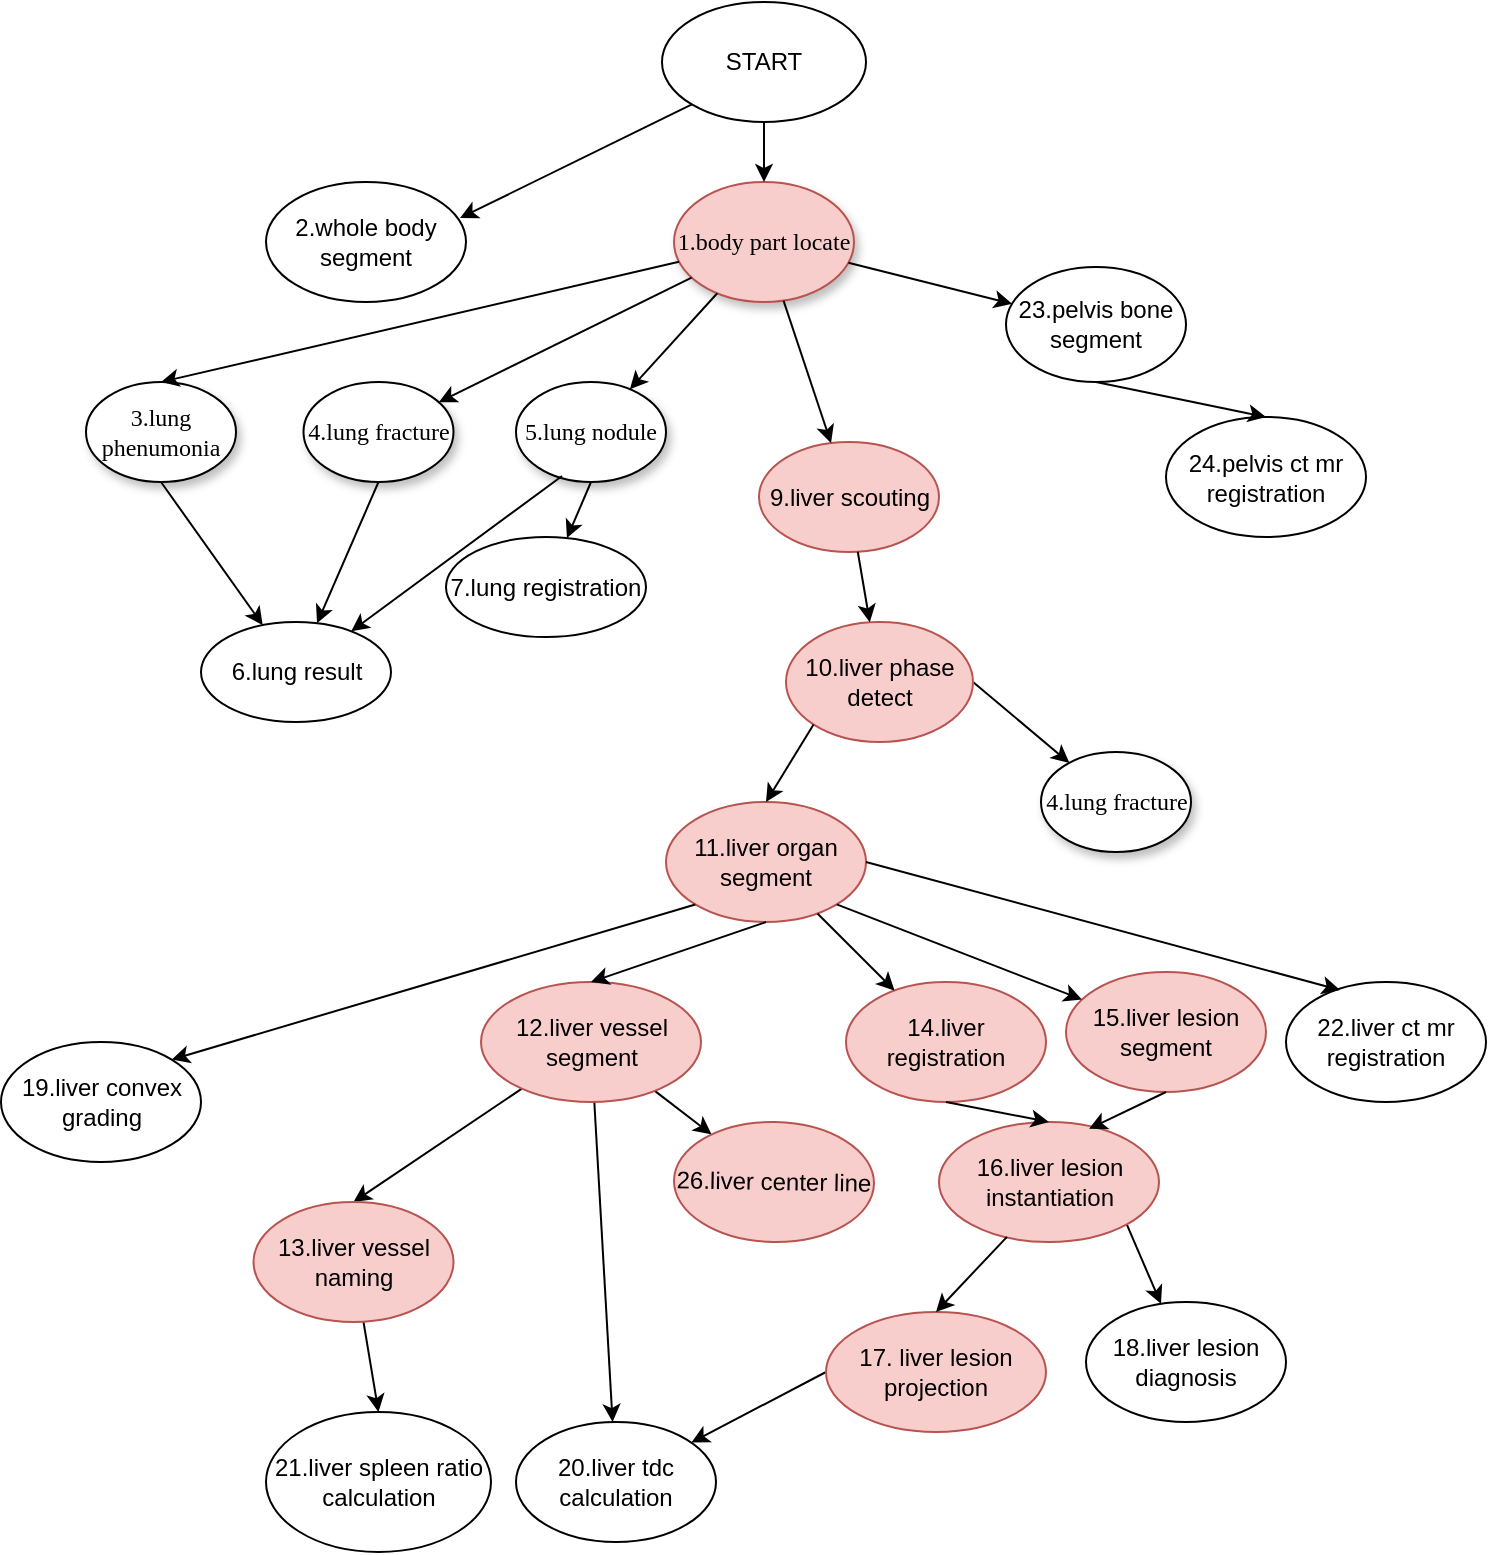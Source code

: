 <mxfile version="14.7.4" type="github">
  <diagram name="Page-1" id="42789a77-a242-8287-6e28-9cd8cfd52e62">
    <mxGraphModel dx="1359" dy="777" grid="1" gridSize="10" guides="1" tooltips="1" connect="1" arrows="1" fold="1" page="1" pageScale="1" pageWidth="1100" pageHeight="850" background="#ffffff" math="0" shadow="0">
      <root>
        <mxCell id="0" />
        <mxCell id="1" parent="0" />
        <mxCell id="1ea317790d2ca983-1" value="1.body part locate" style="ellipse;whiteSpace=wrap;html=1;rounded=0;shadow=1;comic=0;labelBackgroundColor=none;strokeWidth=1;fontFamily=Verdana;fontSize=12;align=center;fillColor=#f8cecc;strokeColor=#b85450;" parent="1" vertex="1">
          <mxGeometry x="414" y="90" width="90" height="60" as="geometry" />
        </mxCell>
        <mxCell id="1ea317790d2ca983-2" value="&lt;span&gt;4.lung fracture&lt;/span&gt;" style="ellipse;whiteSpace=wrap;html=1;rounded=0;shadow=1;comic=0;labelBackgroundColor=none;strokeWidth=1;fontFamily=Verdana;fontSize=12;align=center;" parent="1" vertex="1">
          <mxGeometry x="228.75" y="190" width="75" height="50" as="geometry" />
        </mxCell>
        <mxCell id="1ea317790d2ca983-3" value="&lt;span&gt;5.lung nodule&lt;/span&gt;" style="ellipse;whiteSpace=wrap;html=1;rounded=0;shadow=1;comic=0;labelBackgroundColor=none;strokeWidth=1;fontFamily=Verdana;fontSize=12;align=center;" parent="1" vertex="1">
          <mxGeometry x="335" y="190" width="75" height="50" as="geometry" />
        </mxCell>
        <mxCell id="1ea317790d2ca983-9" value="3.lung phenumonia" style="ellipse;whiteSpace=wrap;html=1;rounded=0;shadow=1;comic=0;labelBackgroundColor=none;strokeWidth=1;fontFamily=Verdana;fontSize=12;align=center;" parent="1" vertex="1">
          <mxGeometry x="120" y="190" width="75" height="50" as="geometry" />
        </mxCell>
        <mxCell id="E7qCEXml-a51oX7vlCE2-1" value="2.whole body segment" style="ellipse;whiteSpace=wrap;html=1;" parent="1" vertex="1">
          <mxGeometry x="210" y="90" width="100" height="60" as="geometry" />
        </mxCell>
        <mxCell id="E7qCEXml-a51oX7vlCE2-6" value="START" style="ellipse;whiteSpace=wrap;html=1;" parent="1" vertex="1">
          <mxGeometry x="408" width="102" height="60" as="geometry" />
        </mxCell>
        <mxCell id="E7qCEXml-a51oX7vlCE2-11" value="6.lung result" style="ellipse;whiteSpace=wrap;html=1;" parent="1" vertex="1">
          <mxGeometry x="177.5" y="310" width="95" height="50" as="geometry" />
        </mxCell>
        <mxCell id="E7qCEXml-a51oX7vlCE2-13" value="" style="endArrow=classic;html=1;" parent="1" source="E7qCEXml-a51oX7vlCE2-6" target="1ea317790d2ca983-1" edge="1">
          <mxGeometry width="50" height="50" relative="1" as="geometry">
            <mxPoint x="520" y="370" as="sourcePoint" />
            <mxPoint x="570" y="320" as="targetPoint" />
          </mxGeometry>
        </mxCell>
        <mxCell id="E7qCEXml-a51oX7vlCE2-18" value="" style="endArrow=classic;html=1;exitX=0.5;exitY=1;exitDx=0;exitDy=0;" parent="1" source="1ea317790d2ca983-9" target="E7qCEXml-a51oX7vlCE2-11" edge="1">
          <mxGeometry width="50" height="50" relative="1" as="geometry">
            <mxPoint x="520" y="370" as="sourcePoint" />
            <mxPoint x="570" y="320" as="targetPoint" />
          </mxGeometry>
        </mxCell>
        <mxCell id="E7qCEXml-a51oX7vlCE2-19" value="" style="endArrow=classic;html=1;exitX=0.5;exitY=1;exitDx=0;exitDy=0;" parent="1" source="1ea317790d2ca983-2" target="E7qCEXml-a51oX7vlCE2-11" edge="1">
          <mxGeometry width="50" height="50" relative="1" as="geometry">
            <mxPoint x="520" y="370" as="sourcePoint" />
            <mxPoint x="570" y="320" as="targetPoint" />
          </mxGeometry>
        </mxCell>
        <mxCell id="E7qCEXml-a51oX7vlCE2-20" value="" style="endArrow=classic;html=1;exitX=0.307;exitY=0.94;exitDx=0;exitDy=0;exitPerimeter=0;" parent="1" source="1ea317790d2ca983-3" target="E7qCEXml-a51oX7vlCE2-11" edge="1">
          <mxGeometry width="50" height="50" relative="1" as="geometry">
            <mxPoint x="520" y="370" as="sourcePoint" />
            <mxPoint x="570" y="320" as="targetPoint" />
          </mxGeometry>
        </mxCell>
        <mxCell id="E7qCEXml-a51oX7vlCE2-22" value="" style="endArrow=classic;html=1;exitX=0.5;exitY=1;exitDx=0;exitDy=0;" parent="1" source="1ea317790d2ca983-3" target="E7qCEXml-a51oX7vlCE2-23" edge="1">
          <mxGeometry width="50" height="50" relative="1" as="geometry">
            <mxPoint x="510" y="270" as="sourcePoint" />
            <mxPoint x="570" y="320" as="targetPoint" />
          </mxGeometry>
        </mxCell>
        <mxCell id="E7qCEXml-a51oX7vlCE2-23" value="7.lung registration" style="ellipse;whiteSpace=wrap;html=1;" parent="1" vertex="1">
          <mxGeometry x="300" y="267.5" width="100" height="50" as="geometry" />
        </mxCell>
        <mxCell id="E7qCEXml-a51oX7vlCE2-34" value="" style="endArrow=classic;html=1;entryX=0.5;entryY=0;entryDx=0;entryDy=0;" parent="1" source="1ea317790d2ca983-1" target="1ea317790d2ca983-9" edge="1">
          <mxGeometry width="50" height="50" relative="1" as="geometry">
            <mxPoint x="520" y="370" as="sourcePoint" />
            <mxPoint x="570" y="320" as="targetPoint" />
          </mxGeometry>
        </mxCell>
        <mxCell id="E7qCEXml-a51oX7vlCE2-35" value="" style="endArrow=classic;html=1;" parent="1" source="1ea317790d2ca983-1" target="1ea317790d2ca983-2" edge="1">
          <mxGeometry width="50" height="50" relative="1" as="geometry">
            <mxPoint x="520" y="370" as="sourcePoint" />
            <mxPoint x="570" y="320" as="targetPoint" />
          </mxGeometry>
        </mxCell>
        <mxCell id="E7qCEXml-a51oX7vlCE2-36" value="9.liver scouting" style="ellipse;whiteSpace=wrap;html=1;fillColor=#f8cecc;strokeColor=#b85450;" parent="1" vertex="1">
          <mxGeometry x="456.5" y="220" width="90" height="55" as="geometry" />
        </mxCell>
        <mxCell id="E7qCEXml-a51oX7vlCE2-40" value="" style="endArrow=classic;html=1;entryX=0.97;entryY=0.3;entryDx=0;entryDy=0;entryPerimeter=0;exitX=0;exitY=1;exitDx=0;exitDy=0;" parent="1" source="E7qCEXml-a51oX7vlCE2-6" target="E7qCEXml-a51oX7vlCE2-1" edge="1">
          <mxGeometry width="50" height="50" relative="1" as="geometry">
            <mxPoint x="430" y="48" as="sourcePoint" />
            <mxPoint x="610" y="230" as="targetPoint" />
          </mxGeometry>
        </mxCell>
        <mxCell id="E7qCEXml-a51oX7vlCE2-43" value="" style="endArrow=classic;html=1;" parent="1" source="1ea317790d2ca983-1" target="1ea317790d2ca983-3" edge="1">
          <mxGeometry width="50" height="50" relative="1" as="geometry">
            <mxPoint x="520" y="370" as="sourcePoint" />
            <mxPoint x="570" y="320" as="targetPoint" />
          </mxGeometry>
        </mxCell>
        <mxCell id="E7qCEXml-a51oX7vlCE2-44" value="" style="endArrow=classic;html=1;" parent="1" source="1ea317790d2ca983-1" target="E7qCEXml-a51oX7vlCE2-36" edge="1">
          <mxGeometry width="50" height="50" relative="1" as="geometry">
            <mxPoint x="520" y="370" as="sourcePoint" />
            <mxPoint x="570" y="320" as="targetPoint" />
          </mxGeometry>
        </mxCell>
        <mxCell id="5_JmjyVL1ZinbIajblGN-1" style="rounded=0;orthogonalLoop=1;jettySize=auto;html=1;exitX=1;exitY=0.5;exitDx=0;exitDy=0;" parent="1" source="E7qCEXml-a51oX7vlCE2-45" target="_9MSTqD4jc4uetIKMzi9-1" edge="1">
          <mxGeometry relative="1" as="geometry" />
        </mxCell>
        <mxCell id="E7qCEXml-a51oX7vlCE2-45" value="10.liver phase detect" style="ellipse;whiteSpace=wrap;html=1;fillColor=#f8cecc;strokeColor=#b85450;" parent="1" vertex="1">
          <mxGeometry x="470" y="310" width="93.5" height="60" as="geometry" />
        </mxCell>
        <mxCell id="E7qCEXml-a51oX7vlCE2-46" value="" style="endArrow=classic;html=1;" parent="1" source="E7qCEXml-a51oX7vlCE2-36" target="E7qCEXml-a51oX7vlCE2-45" edge="1">
          <mxGeometry width="50" height="50" relative="1" as="geometry">
            <mxPoint x="520" y="370" as="sourcePoint" />
            <mxPoint x="570" y="320" as="targetPoint" />
          </mxGeometry>
        </mxCell>
        <mxCell id="E7qCEXml-a51oX7vlCE2-47" value="11.liver organ segment" style="ellipse;whiteSpace=wrap;html=1;fillColor=#f8cecc;strokeColor=#b85450;" parent="1" vertex="1">
          <mxGeometry x="410" y="400" width="100" height="60" as="geometry" />
        </mxCell>
        <mxCell id="E7qCEXml-a51oX7vlCE2-50" value="" style="endArrow=classic;html=1;entryX=0.5;entryY=0;entryDx=0;entryDy=0;exitX=0;exitY=1;exitDx=0;exitDy=0;" parent="1" source="E7qCEXml-a51oX7vlCE2-45" target="E7qCEXml-a51oX7vlCE2-47" edge="1">
          <mxGeometry width="50" height="50" relative="1" as="geometry">
            <mxPoint x="590" y="400" as="sourcePoint" />
            <mxPoint x="470" y="410" as="targetPoint" />
          </mxGeometry>
        </mxCell>
        <mxCell id="uME0hAM4aX24SPmoG4YC-3" style="rounded=0;orthogonalLoop=1;jettySize=auto;html=1;" parent="1" source="E7qCEXml-a51oX7vlCE2-51" target="uME0hAM4aX24SPmoG4YC-2" edge="1">
          <mxGeometry relative="1" as="geometry" />
        </mxCell>
        <mxCell id="_9MSTqD4jc4uetIKMzi9-3" style="edgeStyle=none;rounded=0;orthogonalLoop=1;jettySize=auto;html=1;" parent="1" source="E7qCEXml-a51oX7vlCE2-51" target="E7qCEXml-a51oX7vlCE2-69" edge="1">
          <mxGeometry relative="1" as="geometry" />
        </mxCell>
        <mxCell id="_9MSTqD4jc4uetIKMzi9-5" style="edgeStyle=none;rounded=0;orthogonalLoop=1;jettySize=auto;html=1;entryX=0.5;entryY=0;entryDx=0;entryDy=0;" parent="1" source="E7qCEXml-a51oX7vlCE2-51" target="E7qCEXml-a51oX7vlCE2-53" edge="1">
          <mxGeometry relative="1" as="geometry" />
        </mxCell>
        <mxCell id="E7qCEXml-a51oX7vlCE2-51" value="12.liver vessel segment" style="ellipse;whiteSpace=wrap;html=1;fillColor=#f8cecc;strokeColor=#b85450;" parent="1" vertex="1">
          <mxGeometry x="317.5" y="490" width="110" height="60" as="geometry" />
        </mxCell>
        <mxCell id="E7qCEXml-a51oX7vlCE2-52" value="" style="endArrow=classic;html=1;entryX=0.5;entryY=0;entryDx=0;entryDy=0;exitX=0.5;exitY=1;exitDx=0;exitDy=0;" parent="1" source="E7qCEXml-a51oX7vlCE2-47" target="E7qCEXml-a51oX7vlCE2-51" edge="1">
          <mxGeometry width="50" height="50" relative="1" as="geometry">
            <mxPoint x="520" y="480" as="sourcePoint" />
            <mxPoint x="570" y="430" as="targetPoint" />
          </mxGeometry>
        </mxCell>
        <mxCell id="_9MSTqD4jc4uetIKMzi9-6" style="edgeStyle=none;rounded=0;orthogonalLoop=1;jettySize=auto;html=1;entryX=0.5;entryY=0;entryDx=0;entryDy=0;" parent="1" source="E7qCEXml-a51oX7vlCE2-53" target="E7qCEXml-a51oX7vlCE2-78" edge="1">
          <mxGeometry relative="1" as="geometry" />
        </mxCell>
        <mxCell id="E7qCEXml-a51oX7vlCE2-53" value="13.liver vessel naming" style="ellipse;whiteSpace=wrap;html=1;fillColor=#f8cecc;strokeColor=#b85450;" parent="1" vertex="1">
          <mxGeometry x="203.75" y="600" width="100" height="60" as="geometry" />
        </mxCell>
        <mxCell id="E7qCEXml-a51oX7vlCE2-55" value="14.liver registration" style="ellipse;whiteSpace=wrap;html=1;fillColor=#f8cecc;strokeColor=#b85450;" parent="1" vertex="1">
          <mxGeometry x="500" y="490" width="100" height="60" as="geometry" />
        </mxCell>
        <mxCell id="E7qCEXml-a51oX7vlCE2-58" value="" style="endArrow=classic;html=1;" parent="1" source="E7qCEXml-a51oX7vlCE2-47" target="E7qCEXml-a51oX7vlCE2-55" edge="1">
          <mxGeometry width="50" height="50" relative="1" as="geometry">
            <mxPoint x="520" y="640" as="sourcePoint" />
            <mxPoint x="570" y="590" as="targetPoint" />
          </mxGeometry>
        </mxCell>
        <mxCell id="E7qCEXml-a51oX7vlCE2-59" value="15.liver lesion segment" style="ellipse;whiteSpace=wrap;html=1;fillColor=#f8cecc;strokeColor=#b85450;" parent="1" vertex="1">
          <mxGeometry x="610" y="485" width="100" height="60" as="geometry" />
        </mxCell>
        <mxCell id="E7qCEXml-a51oX7vlCE2-60" value="" style="endArrow=classic;html=1;exitX=1;exitY=1;exitDx=0;exitDy=0;" parent="1" source="E7qCEXml-a51oX7vlCE2-47" target="E7qCEXml-a51oX7vlCE2-59" edge="1">
          <mxGeometry width="50" height="50" relative="1" as="geometry">
            <mxPoint x="520" y="640" as="sourcePoint" />
            <mxPoint x="570" y="590" as="targetPoint" />
          </mxGeometry>
        </mxCell>
        <mxCell id="GINKurjGJZbwQ9dIIqyE-2" style="rounded=0;orthogonalLoop=1;jettySize=auto;html=1;exitX=1;exitY=1;exitDx=0;exitDy=0;" parent="1" source="E7qCEXml-a51oX7vlCE2-61" target="E7qCEXml-a51oX7vlCE2-66" edge="1">
          <mxGeometry relative="1" as="geometry" />
        </mxCell>
        <mxCell id="E7qCEXml-a51oX7vlCE2-61" value="16.liver lesion instantiation" style="ellipse;whiteSpace=wrap;html=1;fillColor=#f8cecc;strokeColor=#b85450;" parent="1" vertex="1">
          <mxGeometry x="546.5" y="560" width="110" height="60" as="geometry" />
        </mxCell>
        <mxCell id="E7qCEXml-a51oX7vlCE2-62" value="" style="endArrow=classic;html=1;exitX=0.5;exitY=1;exitDx=0;exitDy=0;entryX=0.5;entryY=0;entryDx=0;entryDy=0;" parent="1" source="E7qCEXml-a51oX7vlCE2-55" target="E7qCEXml-a51oX7vlCE2-61" edge="1">
          <mxGeometry width="50" height="50" relative="1" as="geometry">
            <mxPoint x="520" y="530" as="sourcePoint" />
            <mxPoint x="570" y="480" as="targetPoint" />
          </mxGeometry>
        </mxCell>
        <mxCell id="E7qCEXml-a51oX7vlCE2-63" value="" style="endArrow=classic;html=1;exitX=0.5;exitY=1;exitDx=0;exitDy=0;entryX=0.682;entryY=0.057;entryDx=0;entryDy=0;entryPerimeter=0;" parent="1" source="E7qCEXml-a51oX7vlCE2-59" target="E7qCEXml-a51oX7vlCE2-61" edge="1">
          <mxGeometry width="50" height="50" relative="1" as="geometry">
            <mxPoint x="520" y="530" as="sourcePoint" />
            <mxPoint x="570" y="480" as="targetPoint" />
          </mxGeometry>
        </mxCell>
        <mxCell id="_9MSTqD4jc4uetIKMzi9-2" style="rounded=0;orthogonalLoop=1;jettySize=auto;html=1;exitX=0;exitY=0.5;exitDx=0;exitDy=0;" parent="1" source="E7qCEXml-a51oX7vlCE2-64" target="E7qCEXml-a51oX7vlCE2-69" edge="1">
          <mxGeometry relative="1" as="geometry" />
        </mxCell>
        <mxCell id="E7qCEXml-a51oX7vlCE2-64" value="17. liver lesion projection" style="ellipse;whiteSpace=wrap;html=1;fillColor=#f8cecc;strokeColor=#b85450;" parent="1" vertex="1">
          <mxGeometry x="490" y="655" width="110" height="60" as="geometry" />
        </mxCell>
        <mxCell id="E7qCEXml-a51oX7vlCE2-65" value="" style="endArrow=classic;html=1;exitX=0.309;exitY=0.957;exitDx=0;exitDy=0;entryX=0.5;entryY=0;entryDx=0;entryDy=0;exitPerimeter=0;" parent="1" source="E7qCEXml-a51oX7vlCE2-61" target="E7qCEXml-a51oX7vlCE2-64" edge="1">
          <mxGeometry width="50" height="50" relative="1" as="geometry">
            <mxPoint x="520" y="790" as="sourcePoint" />
            <mxPoint x="570" y="740" as="targetPoint" />
          </mxGeometry>
        </mxCell>
        <mxCell id="E7qCEXml-a51oX7vlCE2-66" value="18.liver lesion diagnosis" style="ellipse;whiteSpace=wrap;html=1;" parent="1" vertex="1">
          <mxGeometry x="620" y="650" width="100" height="60" as="geometry" />
        </mxCell>
        <mxCell id="E7qCEXml-a51oX7vlCE2-68" value="19.liver convex grading" style="ellipse;whiteSpace=wrap;html=1;" parent="1" vertex="1">
          <mxGeometry x="77.5" y="520" width="100" height="60" as="geometry" />
        </mxCell>
        <mxCell id="E7qCEXml-a51oX7vlCE2-69" value="20.liver tdc calculation" style="ellipse;whiteSpace=wrap;html=1;" parent="1" vertex="1">
          <mxGeometry x="335" y="710" width="100" height="60" as="geometry" />
        </mxCell>
        <mxCell id="E7qCEXml-a51oX7vlCE2-70" value="22.liver ct mr registration" style="ellipse;whiteSpace=wrap;html=1;" parent="1" vertex="1">
          <mxGeometry x="720" y="490" width="100" height="60" as="geometry" />
        </mxCell>
        <mxCell id="E7qCEXml-a51oX7vlCE2-71" value="23.pelvis bone segment" style="ellipse;whiteSpace=wrap;html=1;" parent="1" vertex="1">
          <mxGeometry x="580" y="132.5" width="90" height="57.5" as="geometry" />
        </mxCell>
        <mxCell id="E7qCEXml-a51oX7vlCE2-72" value="" style="endArrow=classic;html=1;" parent="1" source="1ea317790d2ca983-1" target="E7qCEXml-a51oX7vlCE2-71" edge="1">
          <mxGeometry width="50" height="50" relative="1" as="geometry">
            <mxPoint x="520" y="210" as="sourcePoint" />
            <mxPoint x="570" y="160" as="targetPoint" />
          </mxGeometry>
        </mxCell>
        <mxCell id="E7qCEXml-a51oX7vlCE2-73" value="24.pelvis ct mr registration" style="ellipse;whiteSpace=wrap;html=1;" parent="1" vertex="1">
          <mxGeometry x="660" y="207.5" width="100" height="60" as="geometry" />
        </mxCell>
        <mxCell id="E7qCEXml-a51oX7vlCE2-74" value="" style="endArrow=classic;html=1;exitX=0.5;exitY=1;exitDx=0;exitDy=0;entryX=0.5;entryY=0;entryDx=0;entryDy=0;" parent="1" source="E7qCEXml-a51oX7vlCE2-71" target="E7qCEXml-a51oX7vlCE2-73" edge="1">
          <mxGeometry width="50" height="50" relative="1" as="geometry">
            <mxPoint x="520" y="370" as="sourcePoint" />
            <mxPoint x="570" y="320" as="targetPoint" />
          </mxGeometry>
        </mxCell>
        <mxCell id="E7qCEXml-a51oX7vlCE2-75" value="" style="endArrow=classic;html=1;entryX=1;entryY=0;entryDx=0;entryDy=0;exitX=0;exitY=1;exitDx=0;exitDy=0;" parent="1" source="E7qCEXml-a51oX7vlCE2-47" target="E7qCEXml-a51oX7vlCE2-68" edge="1">
          <mxGeometry width="50" height="50" relative="1" as="geometry">
            <mxPoint x="520" y="690" as="sourcePoint" />
            <mxPoint x="570" y="640" as="targetPoint" />
          </mxGeometry>
        </mxCell>
        <mxCell id="E7qCEXml-a51oX7vlCE2-77" value="" style="endArrow=classic;html=1;exitX=1;exitY=0.5;exitDx=0;exitDy=0;entryX=0.27;entryY=0.067;entryDx=0;entryDy=0;entryPerimeter=0;" parent="1" source="E7qCEXml-a51oX7vlCE2-47" target="E7qCEXml-a51oX7vlCE2-70" edge="1">
          <mxGeometry width="50" height="50" relative="1" as="geometry">
            <mxPoint x="520" y="690" as="sourcePoint" />
            <mxPoint x="570" y="640" as="targetPoint" />
          </mxGeometry>
        </mxCell>
        <mxCell id="E7qCEXml-a51oX7vlCE2-78" value="21.liver spleen ratio calculation" style="ellipse;whiteSpace=wrap;html=1;" parent="1" vertex="1">
          <mxGeometry x="210" y="705" width="112.5" height="70" as="geometry" />
        </mxCell>
        <mxCell id="uME0hAM4aX24SPmoG4YC-2" value="26.liver center line" style="ellipse;whiteSpace=wrap;html=1;fillColor=#f8cecc;strokeColor=#b85450;rotation=1;" parent="1" vertex="1">
          <mxGeometry x="414" y="560" width="100" height="60" as="geometry" />
        </mxCell>
        <mxCell id="_9MSTqD4jc4uetIKMzi9-1" value="&lt;span&gt;4.lung fracture&lt;/span&gt;" style="ellipse;whiteSpace=wrap;html=1;rounded=0;shadow=1;comic=0;labelBackgroundColor=none;strokeWidth=1;fontFamily=Verdana;fontSize=12;align=center;" parent="1" vertex="1">
          <mxGeometry x="597.5" y="375" width="75" height="50" as="geometry" />
        </mxCell>
      </root>
    </mxGraphModel>
  </diagram>
</mxfile>
